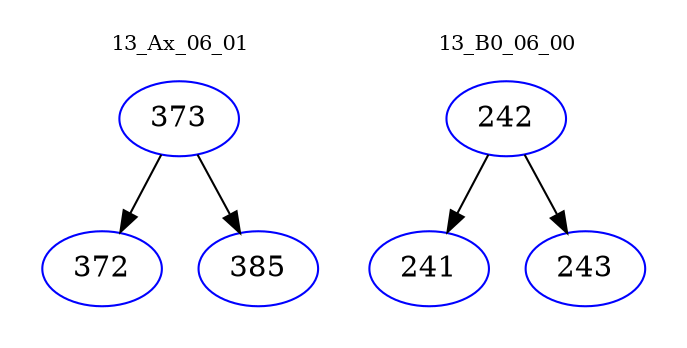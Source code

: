 digraph{
subgraph cluster_0 {
color = white
label = "13_Ax_06_01";
fontsize=10;
T0_373 [label="373", color="blue"]
T0_373 -> T0_372 [color="black"]
T0_372 [label="372", color="blue"]
T0_373 -> T0_385 [color="black"]
T0_385 [label="385", color="blue"]
}
subgraph cluster_1 {
color = white
label = "13_B0_06_00";
fontsize=10;
T1_242 [label="242", color="blue"]
T1_242 -> T1_241 [color="black"]
T1_241 [label="241", color="blue"]
T1_242 -> T1_243 [color="black"]
T1_243 [label="243", color="blue"]
}
}
